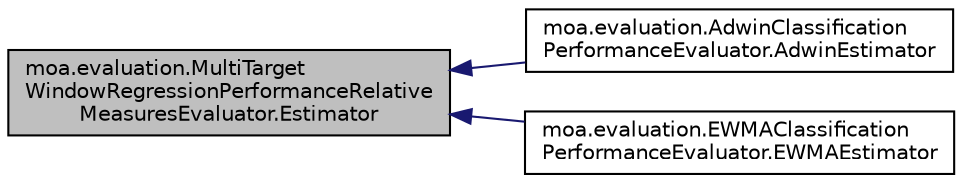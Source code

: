 digraph "moa.evaluation.MultiTargetWindowRegressionPerformanceRelativeMeasuresEvaluator.Estimator"
{
 // LATEX_PDF_SIZE
  edge [fontname="Helvetica",fontsize="10",labelfontname="Helvetica",labelfontsize="10"];
  node [fontname="Helvetica",fontsize="10",shape=record];
  rankdir="LR";
  Node1 [label="moa.evaluation.MultiTarget\lWindowRegressionPerformanceRelative\lMeasuresEvaluator.Estimator",height=0.2,width=0.4,color="black", fillcolor="grey75", style="filled", fontcolor="black",tooltip=" "];
  Node1 -> Node2 [dir="back",color="midnightblue",fontsize="10",style="solid"];
  Node2 [label="moa.evaluation.AdwinClassification\lPerformanceEvaluator.AdwinEstimator",height=0.2,width=0.4,color="black", fillcolor="white", style="filled",URL="$classmoa_1_1evaluation_1_1_adwin_classification_performance_evaluator_1_1_adwin_estimator.html",tooltip=" "];
  Node1 -> Node3 [dir="back",color="midnightblue",fontsize="10",style="solid"];
  Node3 [label="moa.evaluation.EWMAClassification\lPerformanceEvaluator.EWMAEstimator",height=0.2,width=0.4,color="black", fillcolor="white", style="filled",URL="$classmoa_1_1evaluation_1_1_e_w_m_a_classification_performance_evaluator_1_1_e_w_m_a_estimator.html",tooltip=" "];
}
